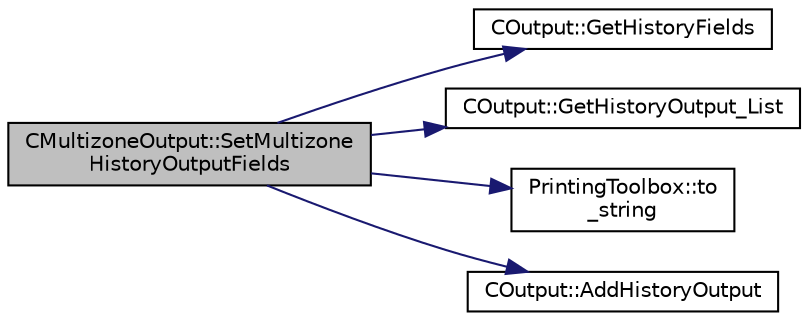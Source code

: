 digraph "CMultizoneOutput::SetMultizoneHistoryOutputFields"
{
  edge [fontname="Helvetica",fontsize="10",labelfontname="Helvetica",labelfontsize="10"];
  node [fontname="Helvetica",fontsize="10",shape=record];
  rankdir="LR";
  Node20 [label="CMultizoneOutput::SetMultizone\lHistoryOutputFields",height=0.2,width=0.4,color="black", fillcolor="grey75", style="filled", fontcolor="black"];
  Node20 -> Node21 [color="midnightblue",fontsize="10",style="solid",fontname="Helvetica"];
  Node21 [label="COutput::GetHistoryFields",height=0.2,width=0.4,color="black", fillcolor="white", style="filled",URL="$class_c_output.html#a8fc02b463224de5b82132529977129a4",tooltip="Get the map containing all output fields. "];
  Node20 -> Node22 [color="midnightblue",fontsize="10",style="solid",fontname="Helvetica"];
  Node22 [label="COutput::GetHistoryOutput_List",height=0.2,width=0.4,color="black", fillcolor="white", style="filled",URL="$class_c_output.html#add1d71bf741dfbe44e92b5d9d0ef5bc8",tooltip="Get the list of all output fields. "];
  Node20 -> Node23 [color="midnightblue",fontsize="10",style="solid",fontname="Helvetica"];
  Node23 [label="PrintingToolbox::to\l_string",height=0.2,width=0.4,color="black", fillcolor="white", style="filled",URL="$namespace_printing_toolbox.html#a382f3911ccba468c241c530ae0c78b63"];
  Node20 -> Node24 [color="midnightblue",fontsize="10",style="solid",fontname="Helvetica"];
  Node24 [label="COutput::AddHistoryOutput",height=0.2,width=0.4,color="black", fillcolor="white", style="filled",URL="$class_c_output.html#ad5ee424d364346cbd6dc27ffbab35e0a",tooltip="Add a new field to the history output. "];
}
